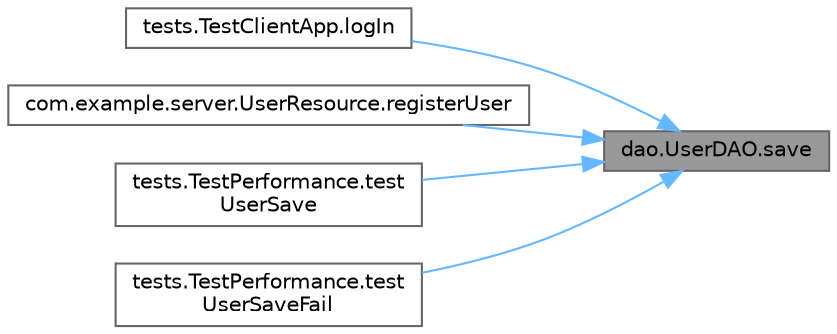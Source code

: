 digraph "dao.UserDAO.save"
{
 // LATEX_PDF_SIZE
  bgcolor="transparent";
  edge [fontname=Helvetica,fontsize=10,labelfontname=Helvetica,labelfontsize=10];
  node [fontname=Helvetica,fontsize=10,shape=box,height=0.2,width=0.4];
  rankdir="RL";
  Node1 [label="dao.UserDAO.save",height=0.2,width=0.4,color="gray40", fillcolor="grey60", style="filled", fontcolor="black",tooltip=" "];
  Node1 -> Node2 [dir="back",color="steelblue1",style="solid"];
  Node2 [label="tests.TestClientApp.logIn",height=0.2,width=0.4,color="grey40", fillcolor="white", style="filled",URL="$classtests_1_1_test_client_app.html#a786265f6982814de0aed18e49095e7a6",tooltip=" "];
  Node1 -> Node3 [dir="back",color="steelblue1",style="solid"];
  Node3 [label="com.example.server.UserResource.registerUser",height=0.2,width=0.4,color="grey40", fillcolor="white", style="filled",URL="$classcom_1_1example_1_1server_1_1_user_resource.html#ab5da9f701dd1409be93cfce877f3a0cd",tooltip=" "];
  Node1 -> Node4 [dir="back",color="steelblue1",style="solid"];
  Node4 [label="tests.TestPerformance.test\lUserSave",height=0.2,width=0.4,color="grey40", fillcolor="white", style="filled",URL="$classtests_1_1_test_performance.html#a3f68efbcad4c1b461440bee2aa9c3be6",tooltip=" "];
  Node1 -> Node5 [dir="back",color="steelblue1",style="solid"];
  Node5 [label="tests.TestPerformance.test\lUserSaveFail",height=0.2,width=0.4,color="grey40", fillcolor="white", style="filled",URL="$classtests_1_1_test_performance.html#a23f3077b7f3cfbae503fee5bc701bd6d",tooltip=" "];
}
